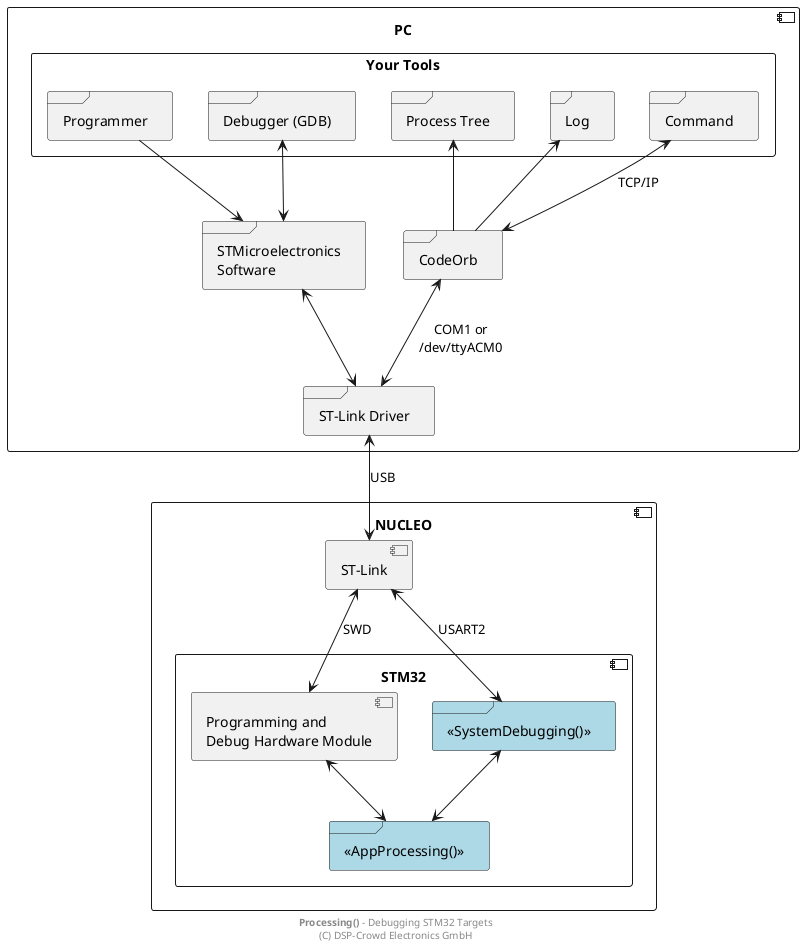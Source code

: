 
@startuml

' skinparam linetype ortho
' scale 0.6

component PC as pPc {

	rectangle "Your Tools" as pTools {

		frame "Programmer" as pProg
		frame "Debugger (GDB)" as pDbg

		frame "Process Tree" as pTree
		frame "Log" as pLog
		frame "Command" as pCmd
		' frame "Custom\nChannels" as pCustom
	}

	frame "CodeOrb" as pGw
	frame "STMicroelectronics\nSoftware" as pStSw

	frame "ST-Link Driver" as pDrv

	pProg --> pStSw
	pDbg <--> pStSw

	pTree <-- pGw
	pLog <-- pGw
	pCmd <--> pGw : "TCP/IP"
	' pCustom <--> pGw

	pStSw <--> pDrv
	pGw <--> pDrv : "COM1 or\n/dev/ttyACM0"

	pStSw -r[hidden]- pGw
}

component "NUCLEO" as pNuc {

	component "STM32" {

		component "Programming and\nDebug Hardware Module" as pHwDbg

		frame "<<SystemDebugging()>>" as pSysDbg #lightblue {
			' frame "<<SingleWireTransfering()>>" as pSwt #lightblue
		}

		frame "<<AppProcessing()>>" as pApp #lightblue

		pHwDbg <--> pApp
		pSysDbg <--> pApp
	}

	component "ST-Link" as pStLink

	pStLink <--> pHwDbg : SWD
	pStLink <--> pSysDbg : USART2
}

pDrv <--> pStLink : USB

footer **Processing()** - Debugging STM32 Targets\n(C) DSP-Crowd Electronics GmbH

@enduml

